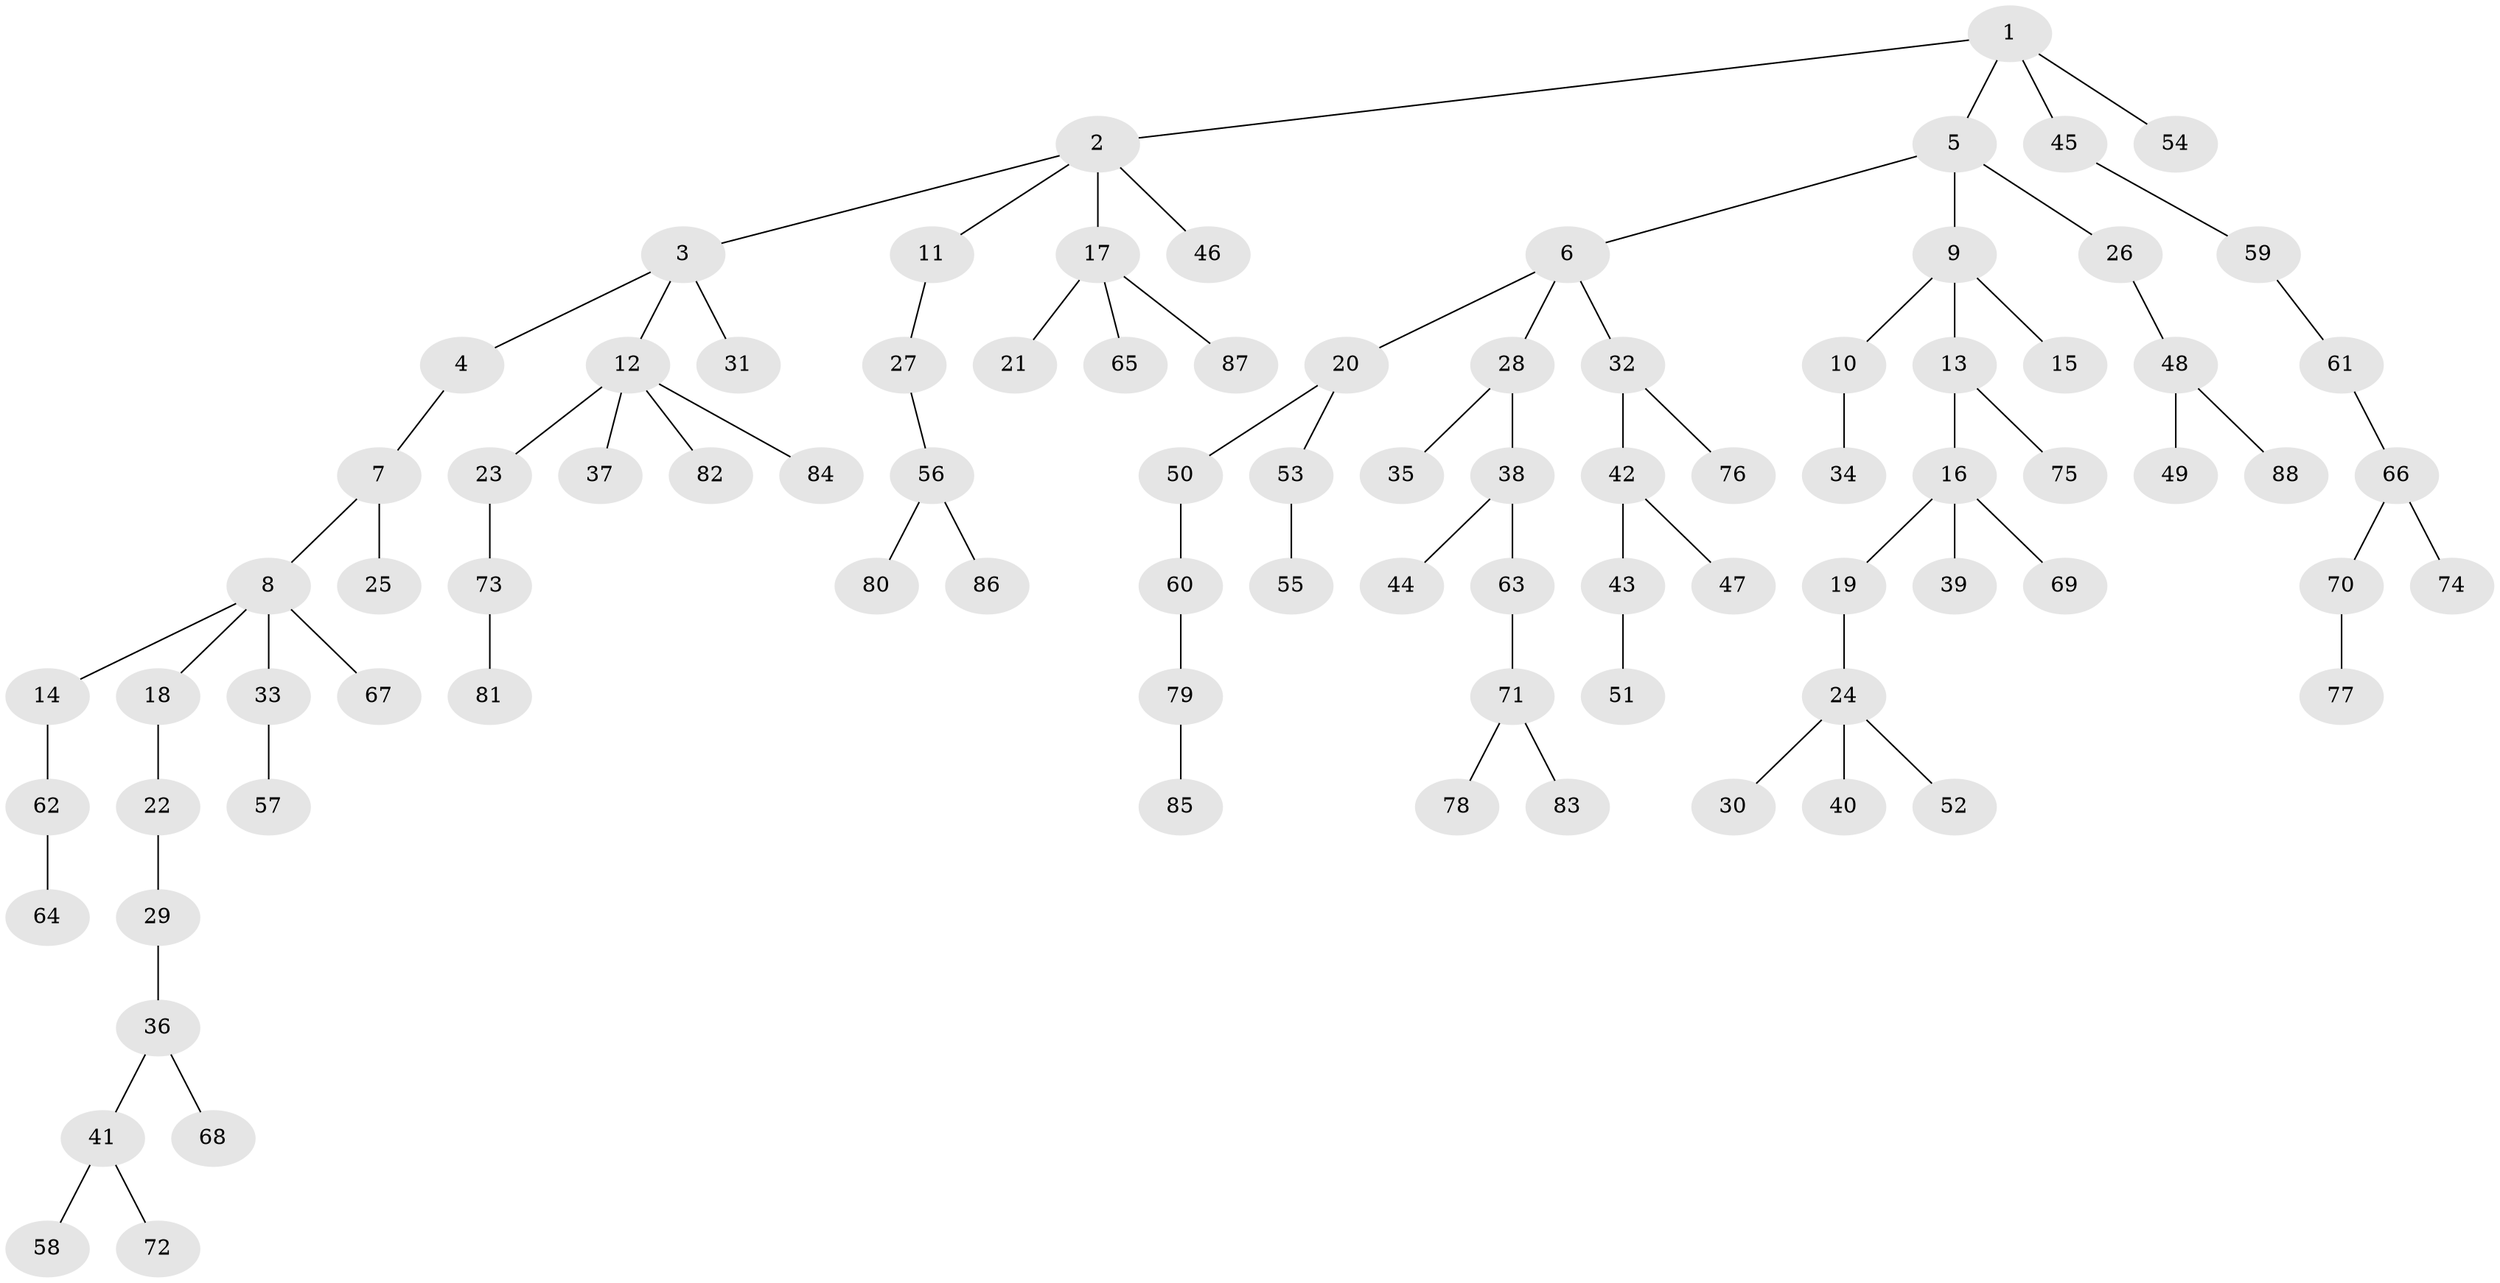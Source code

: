 // original degree distribution, {4: 0.06451612903225806, 6: 0.016129032258064516, 5: 0.056451612903225805, 1: 0.49193548387096775, 3: 0.11290322580645161, 2: 0.25806451612903225}
// Generated by graph-tools (version 1.1) at 2025/51/03/04/25 22:51:52]
// undirected, 88 vertices, 87 edges
graph export_dot {
  node [color=gray90,style=filled];
  1;
  2;
  3;
  4;
  5;
  6;
  7;
  8;
  9;
  10;
  11;
  12;
  13;
  14;
  15;
  16;
  17;
  18;
  19;
  20;
  21;
  22;
  23;
  24;
  25;
  26;
  27;
  28;
  29;
  30;
  31;
  32;
  33;
  34;
  35;
  36;
  37;
  38;
  39;
  40;
  41;
  42;
  43;
  44;
  45;
  46;
  47;
  48;
  49;
  50;
  51;
  52;
  53;
  54;
  55;
  56;
  57;
  58;
  59;
  60;
  61;
  62;
  63;
  64;
  65;
  66;
  67;
  68;
  69;
  70;
  71;
  72;
  73;
  74;
  75;
  76;
  77;
  78;
  79;
  80;
  81;
  82;
  83;
  84;
  85;
  86;
  87;
  88;
  1 -- 2 [weight=1.0];
  1 -- 5 [weight=1.0];
  1 -- 45 [weight=1.0];
  1 -- 54 [weight=1.0];
  2 -- 3 [weight=1.0];
  2 -- 11 [weight=1.0];
  2 -- 17 [weight=1.0];
  2 -- 46 [weight=1.0];
  3 -- 4 [weight=1.0];
  3 -- 12 [weight=1.0];
  3 -- 31 [weight=1.0];
  4 -- 7 [weight=1.0];
  5 -- 6 [weight=1.0];
  5 -- 9 [weight=1.0];
  5 -- 26 [weight=1.0];
  6 -- 20 [weight=1.0];
  6 -- 28 [weight=1.0];
  6 -- 32 [weight=1.0];
  7 -- 8 [weight=1.0];
  7 -- 25 [weight=1.0];
  8 -- 14 [weight=1.0];
  8 -- 18 [weight=1.0];
  8 -- 33 [weight=1.0];
  8 -- 67 [weight=1.0];
  9 -- 10 [weight=1.0];
  9 -- 13 [weight=1.0];
  9 -- 15 [weight=1.0];
  10 -- 34 [weight=1.0];
  11 -- 27 [weight=1.0];
  12 -- 23 [weight=1.0];
  12 -- 37 [weight=1.0];
  12 -- 82 [weight=1.0];
  12 -- 84 [weight=1.0];
  13 -- 16 [weight=1.0];
  13 -- 75 [weight=1.0];
  14 -- 62 [weight=1.0];
  16 -- 19 [weight=1.0];
  16 -- 39 [weight=1.0];
  16 -- 69 [weight=1.0];
  17 -- 21 [weight=1.0];
  17 -- 65 [weight=1.0];
  17 -- 87 [weight=1.0];
  18 -- 22 [weight=1.0];
  19 -- 24 [weight=1.0];
  20 -- 50 [weight=1.0];
  20 -- 53 [weight=1.0];
  22 -- 29 [weight=1.0];
  23 -- 73 [weight=1.0];
  24 -- 30 [weight=1.0];
  24 -- 40 [weight=1.0];
  24 -- 52 [weight=1.0];
  26 -- 48 [weight=1.0];
  27 -- 56 [weight=1.0];
  28 -- 35 [weight=1.0];
  28 -- 38 [weight=1.0];
  29 -- 36 [weight=1.0];
  32 -- 42 [weight=1.0];
  32 -- 76 [weight=1.0];
  33 -- 57 [weight=1.0];
  36 -- 41 [weight=1.0];
  36 -- 68 [weight=1.0];
  38 -- 44 [weight=1.0];
  38 -- 63 [weight=1.0];
  41 -- 58 [weight=1.0];
  41 -- 72 [weight=1.0];
  42 -- 43 [weight=1.0];
  42 -- 47 [weight=1.0];
  43 -- 51 [weight=1.0];
  45 -- 59 [weight=1.0];
  48 -- 49 [weight=1.0];
  48 -- 88 [weight=1.0];
  50 -- 60 [weight=1.0];
  53 -- 55 [weight=1.0];
  56 -- 80 [weight=1.0];
  56 -- 86 [weight=1.0];
  59 -- 61 [weight=1.0];
  60 -- 79 [weight=1.0];
  61 -- 66 [weight=1.0];
  62 -- 64 [weight=1.0];
  63 -- 71 [weight=1.0];
  66 -- 70 [weight=1.0];
  66 -- 74 [weight=1.0];
  70 -- 77 [weight=1.0];
  71 -- 78 [weight=1.0];
  71 -- 83 [weight=1.0];
  73 -- 81 [weight=1.0];
  79 -- 85 [weight=1.0];
}
